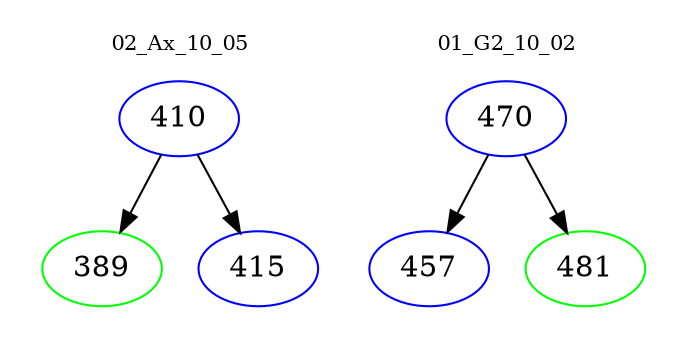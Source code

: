 digraph{
subgraph cluster_0 {
color = white
label = "02_Ax_10_05";
fontsize=10;
T0_410 [label="410", color="blue"]
T0_410 -> T0_389 [color="black"]
T0_389 [label="389", color="green"]
T0_410 -> T0_415 [color="black"]
T0_415 [label="415", color="blue"]
}
subgraph cluster_1 {
color = white
label = "01_G2_10_02";
fontsize=10;
T1_470 [label="470", color="blue"]
T1_470 -> T1_457 [color="black"]
T1_457 [label="457", color="blue"]
T1_470 -> T1_481 [color="black"]
T1_481 [label="481", color="green"]
}
}
